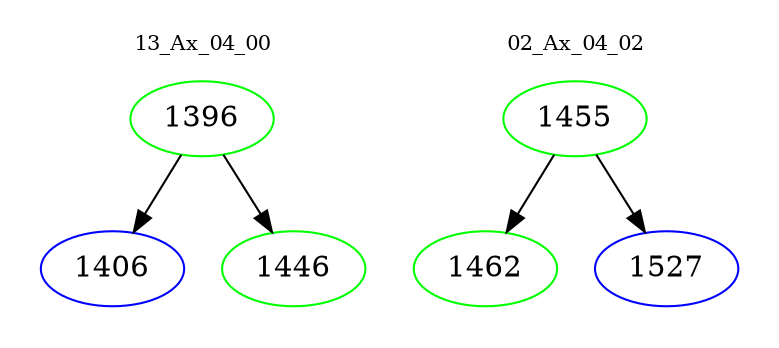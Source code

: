 digraph{
subgraph cluster_0 {
color = white
label = "13_Ax_04_00";
fontsize=10;
T0_1396 [label="1396", color="green"]
T0_1396 -> T0_1406 [color="black"]
T0_1406 [label="1406", color="blue"]
T0_1396 -> T0_1446 [color="black"]
T0_1446 [label="1446", color="green"]
}
subgraph cluster_1 {
color = white
label = "02_Ax_04_02";
fontsize=10;
T1_1455 [label="1455", color="green"]
T1_1455 -> T1_1462 [color="black"]
T1_1462 [label="1462", color="green"]
T1_1455 -> T1_1527 [color="black"]
T1_1527 [label="1527", color="blue"]
}
}
